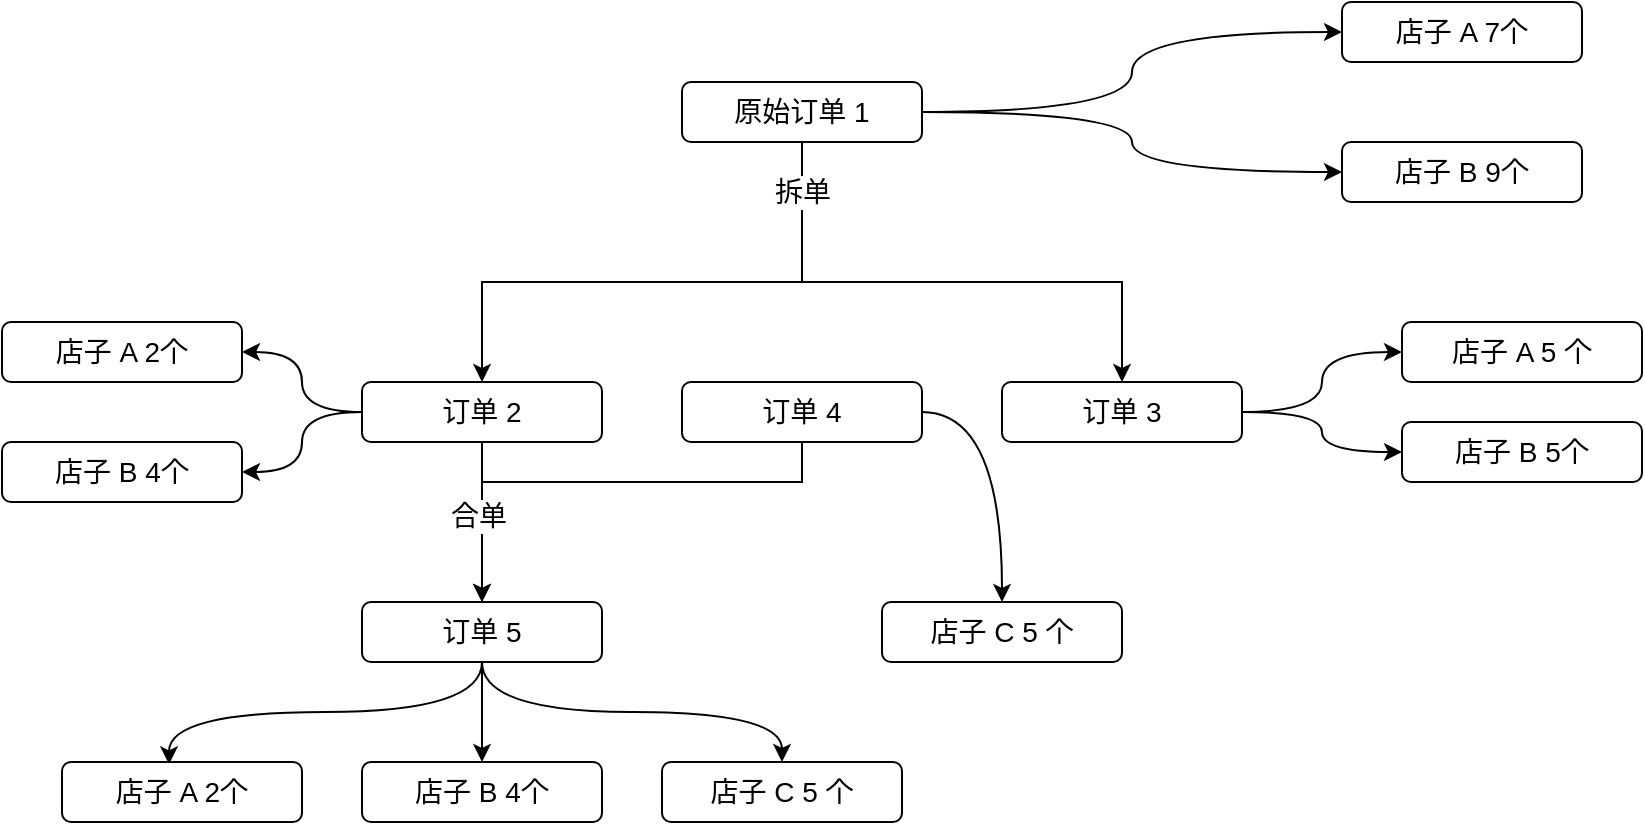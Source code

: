<mxfile version="21.7.5" type="github">
  <diagram name="第 1 页" id="WGilPYq7rBUbruQuQdFH">
    <mxGraphModel dx="1841" dy="525" grid="1" gridSize="10" guides="1" tooltips="1" connect="1" arrows="1" fold="1" page="1" pageScale="1" pageWidth="827" pageHeight="1169" math="0" shadow="0">
      <root>
        <mxCell id="0" />
        <mxCell id="1" parent="0" />
        <mxCell id="3CuMKUdmIOEF1506szGW-6" value="" style="edgeStyle=orthogonalEdgeStyle;orthogonalLoop=1;jettySize=auto;html=1;entryX=0;entryY=0.5;entryDx=0;entryDy=0;curved=1;" edge="1" parent="1" source="3CuMKUdmIOEF1506szGW-1" target="3CuMKUdmIOEF1506szGW-2">
          <mxGeometry relative="1" as="geometry" />
        </mxCell>
        <mxCell id="3CuMKUdmIOEF1506szGW-8" style="edgeStyle=orthogonalEdgeStyle;orthogonalLoop=1;jettySize=auto;html=1;entryX=0;entryY=0.5;entryDx=0;entryDy=0;curved=1;" edge="1" parent="1" source="3CuMKUdmIOEF1506szGW-1" target="3CuMKUdmIOEF1506szGW-7">
          <mxGeometry relative="1" as="geometry" />
        </mxCell>
        <mxCell id="3CuMKUdmIOEF1506szGW-13" style="edgeStyle=orthogonalEdgeStyle;rounded=0;orthogonalLoop=1;jettySize=auto;html=1;exitX=0.5;exitY=1;exitDx=0;exitDy=0;" edge="1" parent="1" source="3CuMKUdmIOEF1506szGW-1" target="3CuMKUdmIOEF1506szGW-9">
          <mxGeometry relative="1" as="geometry">
            <Array as="points">
              <mxPoint x="300" y="200" />
              <mxPoint x="140" y="200" />
            </Array>
          </mxGeometry>
        </mxCell>
        <mxCell id="3CuMKUdmIOEF1506szGW-14" style="edgeStyle=orthogonalEdgeStyle;rounded=0;orthogonalLoop=1;jettySize=auto;html=1;entryX=0.5;entryY=0;entryDx=0;entryDy=0;" edge="1" parent="1" target="3CuMKUdmIOEF1506szGW-11">
          <mxGeometry relative="1" as="geometry">
            <mxPoint x="300" y="130" as="sourcePoint" />
            <mxPoint x="450" y="210" as="targetPoint" />
            <Array as="points">
              <mxPoint x="300" y="200" />
              <mxPoint x="460" y="200" />
            </Array>
          </mxGeometry>
        </mxCell>
        <mxCell id="3CuMKUdmIOEF1506szGW-15" value="&lt;font style=&quot;font-size: 14px;&quot;&gt;拆单&lt;/font&gt;" style="edgeLabel;html=1;align=center;verticalAlign=middle;resizable=0;points=[];" vertex="1" connectable="0" parent="3CuMKUdmIOEF1506szGW-14">
          <mxGeometry x="-0.855" relative="1" as="geometry">
            <mxPoint y="4" as="offset" />
          </mxGeometry>
        </mxCell>
        <mxCell id="3CuMKUdmIOEF1506szGW-1" value="&lt;font style=&quot;font-size: 14px;&quot;&gt;原始订单 1&lt;/font&gt;" style="rounded=1;whiteSpace=wrap;html=1;" vertex="1" parent="1">
          <mxGeometry x="240" y="100" width="120" height="30" as="geometry" />
        </mxCell>
        <mxCell id="3CuMKUdmIOEF1506szGW-2" value="&lt;font style=&quot;font-size: 14px;&quot;&gt;店子 A 7个&lt;/font&gt;" style="rounded=1;whiteSpace=wrap;html=1;" vertex="1" parent="1">
          <mxGeometry x="570" y="60" width="120" height="30" as="geometry" />
        </mxCell>
        <mxCell id="3CuMKUdmIOEF1506szGW-7" value="&lt;font style=&quot;font-size: 14px;&quot;&gt;店子 B 9个&lt;/font&gt;" style="rounded=1;whiteSpace=wrap;html=1;" vertex="1" parent="1">
          <mxGeometry x="570" y="130" width="120" height="30" as="geometry" />
        </mxCell>
        <mxCell id="3CuMKUdmIOEF1506szGW-18" style="edgeStyle=orthogonalEdgeStyle;orthogonalLoop=1;jettySize=auto;html=1;curved=1;" edge="1" parent="1" source="3CuMKUdmIOEF1506szGW-9" target="3CuMKUdmIOEF1506szGW-16">
          <mxGeometry relative="1" as="geometry" />
        </mxCell>
        <mxCell id="3CuMKUdmIOEF1506szGW-24" style="edgeStyle=orthogonalEdgeStyle;orthogonalLoop=1;jettySize=auto;html=1;entryX=1;entryY=0.5;entryDx=0;entryDy=0;curved=1;" edge="1" parent="1" source="3CuMKUdmIOEF1506szGW-9" target="3CuMKUdmIOEF1506szGW-23">
          <mxGeometry relative="1" as="geometry" />
        </mxCell>
        <mxCell id="3CuMKUdmIOEF1506szGW-27" style="edgeStyle=orthogonalEdgeStyle;rounded=0;orthogonalLoop=1;jettySize=auto;html=1;entryX=0.5;entryY=0;entryDx=0;entryDy=0;" edge="1" parent="1" source="3CuMKUdmIOEF1506szGW-9" target="3CuMKUdmIOEF1506szGW-26">
          <mxGeometry relative="1" as="geometry" />
        </mxCell>
        <mxCell id="3CuMKUdmIOEF1506szGW-9" value="&lt;font style=&quot;font-size: 14px;&quot;&gt;订单 2&lt;/font&gt;" style="rounded=1;whiteSpace=wrap;html=1;" vertex="1" parent="1">
          <mxGeometry x="80" y="250" width="120" height="30" as="geometry" />
        </mxCell>
        <mxCell id="3CuMKUdmIOEF1506szGW-21" style="edgeStyle=orthogonalEdgeStyle;orthogonalLoop=1;jettySize=auto;html=1;entryX=0;entryY=0.5;entryDx=0;entryDy=0;curved=1;" edge="1" parent="1" source="3CuMKUdmIOEF1506szGW-11" target="3CuMKUdmIOEF1506szGW-19">
          <mxGeometry relative="1" as="geometry" />
        </mxCell>
        <mxCell id="3CuMKUdmIOEF1506szGW-22" style="edgeStyle=orthogonalEdgeStyle;orthogonalLoop=1;jettySize=auto;html=1;entryX=0;entryY=0.5;entryDx=0;entryDy=0;curved=1;" edge="1" parent="1" source="3CuMKUdmIOEF1506szGW-11" target="3CuMKUdmIOEF1506szGW-20">
          <mxGeometry relative="1" as="geometry" />
        </mxCell>
        <mxCell id="3CuMKUdmIOEF1506szGW-11" value="&lt;font style=&quot;font-size: 14px;&quot;&gt;订单 3&lt;/font&gt;" style="rounded=1;whiteSpace=wrap;html=1;" vertex="1" parent="1">
          <mxGeometry x="400" y="250" width="120" height="30" as="geometry" />
        </mxCell>
        <mxCell id="3CuMKUdmIOEF1506szGW-16" value="&lt;font style=&quot;font-size: 14px;&quot;&gt;店子 A 2个&lt;/font&gt;" style="rounded=1;whiteSpace=wrap;html=1;" vertex="1" parent="1">
          <mxGeometry x="-100" y="220" width="120" height="30" as="geometry" />
        </mxCell>
        <mxCell id="3CuMKUdmIOEF1506szGW-19" value="&lt;font style=&quot;font-size: 14px;&quot;&gt;店子 A 5 个&lt;/font&gt;" style="rounded=1;whiteSpace=wrap;html=1;" vertex="1" parent="1">
          <mxGeometry x="600" y="220" width="120" height="30" as="geometry" />
        </mxCell>
        <mxCell id="3CuMKUdmIOEF1506szGW-20" value="&lt;font style=&quot;font-size: 14px;&quot;&gt;店子 B 5个&lt;/font&gt;" style="rounded=1;whiteSpace=wrap;html=1;" vertex="1" parent="1">
          <mxGeometry x="600" y="270" width="120" height="30" as="geometry" />
        </mxCell>
        <mxCell id="3CuMKUdmIOEF1506szGW-23" value="&lt;font style=&quot;font-size: 14px;&quot;&gt;店子 B 4个&lt;/font&gt;" style="rounded=1;whiteSpace=wrap;html=1;" vertex="1" parent="1">
          <mxGeometry x="-100" y="280" width="120" height="30" as="geometry" />
        </mxCell>
        <mxCell id="3CuMKUdmIOEF1506szGW-28" style="edgeStyle=orthogonalEdgeStyle;rounded=0;orthogonalLoop=1;jettySize=auto;html=1;entryX=0.5;entryY=0;entryDx=0;entryDy=0;exitX=0.5;exitY=1;exitDx=0;exitDy=0;" edge="1" parent="1" source="3CuMKUdmIOEF1506szGW-25" target="3CuMKUdmIOEF1506szGW-26">
          <mxGeometry relative="1" as="geometry">
            <Array as="points">
              <mxPoint x="300" y="300" />
              <mxPoint x="140" y="300" />
            </Array>
          </mxGeometry>
        </mxCell>
        <mxCell id="3CuMKUdmIOEF1506szGW-40" value="&lt;font style=&quot;font-size: 14px;&quot;&gt;合单&lt;/font&gt;" style="edgeLabel;html=1;align=center;verticalAlign=middle;resizable=0;points=[];" vertex="1" connectable="0" parent="3CuMKUdmIOEF1506szGW-28">
          <mxGeometry x="0.639" y="-2" relative="1" as="geometry">
            <mxPoint as="offset" />
          </mxGeometry>
        </mxCell>
        <mxCell id="3CuMKUdmIOEF1506szGW-43" style="edgeStyle=orthogonalEdgeStyle;orthogonalLoop=1;jettySize=auto;html=1;entryX=0.5;entryY=0;entryDx=0;entryDy=0;curved=1;exitX=1;exitY=0.5;exitDx=0;exitDy=0;" edge="1" parent="1" source="3CuMKUdmIOEF1506szGW-25" target="3CuMKUdmIOEF1506szGW-30">
          <mxGeometry relative="1" as="geometry" />
        </mxCell>
        <mxCell id="3CuMKUdmIOEF1506szGW-25" value="&lt;font style=&quot;font-size: 14px;&quot;&gt;订单 4&lt;/font&gt;" style="rounded=1;whiteSpace=wrap;html=1;" vertex="1" parent="1">
          <mxGeometry x="240" y="250" width="120" height="30" as="geometry" />
        </mxCell>
        <mxCell id="3CuMKUdmIOEF1506szGW-37" style="edgeStyle=orthogonalEdgeStyle;orthogonalLoop=1;jettySize=auto;html=1;entryX=0.446;entryY=0.038;entryDx=0;entryDy=0;entryPerimeter=0;curved=1;exitX=0.5;exitY=1;exitDx=0;exitDy=0;" edge="1" parent="1" source="3CuMKUdmIOEF1506szGW-26" target="3CuMKUdmIOEF1506szGW-32">
          <mxGeometry relative="1" as="geometry" />
        </mxCell>
        <mxCell id="3CuMKUdmIOEF1506szGW-38" style="edgeStyle=orthogonalEdgeStyle;orthogonalLoop=1;jettySize=auto;html=1;curved=1;" edge="1" parent="1" source="3CuMKUdmIOEF1506szGW-26" target="3CuMKUdmIOEF1506szGW-33">
          <mxGeometry relative="1" as="geometry" />
        </mxCell>
        <mxCell id="3CuMKUdmIOEF1506szGW-39" style="edgeStyle=orthogonalEdgeStyle;orthogonalLoop=1;jettySize=auto;html=1;exitX=0.5;exitY=1;exitDx=0;exitDy=0;curved=1;" edge="1" parent="1" source="3CuMKUdmIOEF1506szGW-26" target="3CuMKUdmIOEF1506szGW-35">
          <mxGeometry relative="1" as="geometry" />
        </mxCell>
        <mxCell id="3CuMKUdmIOEF1506szGW-26" value="&lt;font style=&quot;font-size: 14px;&quot;&gt;订单 5&lt;/font&gt;" style="rounded=1;whiteSpace=wrap;html=1;" vertex="1" parent="1">
          <mxGeometry x="80" y="360" width="120" height="30" as="geometry" />
        </mxCell>
        <mxCell id="3CuMKUdmIOEF1506szGW-30" value="&lt;font style=&quot;font-size: 14px;&quot;&gt;店子 C 5 个&lt;/font&gt;" style="rounded=1;whiteSpace=wrap;html=1;" vertex="1" parent="1">
          <mxGeometry x="340" y="360" width="120" height="30" as="geometry" />
        </mxCell>
        <mxCell id="3CuMKUdmIOEF1506szGW-32" value="&lt;font style=&quot;font-size: 14px;&quot;&gt;店子 A 2个&lt;/font&gt;" style="rounded=1;whiteSpace=wrap;html=1;" vertex="1" parent="1">
          <mxGeometry x="-70" y="440" width="120" height="30" as="geometry" />
        </mxCell>
        <mxCell id="3CuMKUdmIOEF1506szGW-33" value="&lt;font style=&quot;font-size: 14px;&quot;&gt;店子 B 4个&lt;/font&gt;" style="rounded=1;whiteSpace=wrap;html=1;" vertex="1" parent="1">
          <mxGeometry x="80" y="440" width="120" height="30" as="geometry" />
        </mxCell>
        <mxCell id="3CuMKUdmIOEF1506szGW-35" value="&lt;font style=&quot;font-size: 14px;&quot;&gt;店子 C 5 个&lt;/font&gt;" style="rounded=1;whiteSpace=wrap;html=1;" vertex="1" parent="1">
          <mxGeometry x="230" y="440" width="120" height="30" as="geometry" />
        </mxCell>
      </root>
    </mxGraphModel>
  </diagram>
</mxfile>
